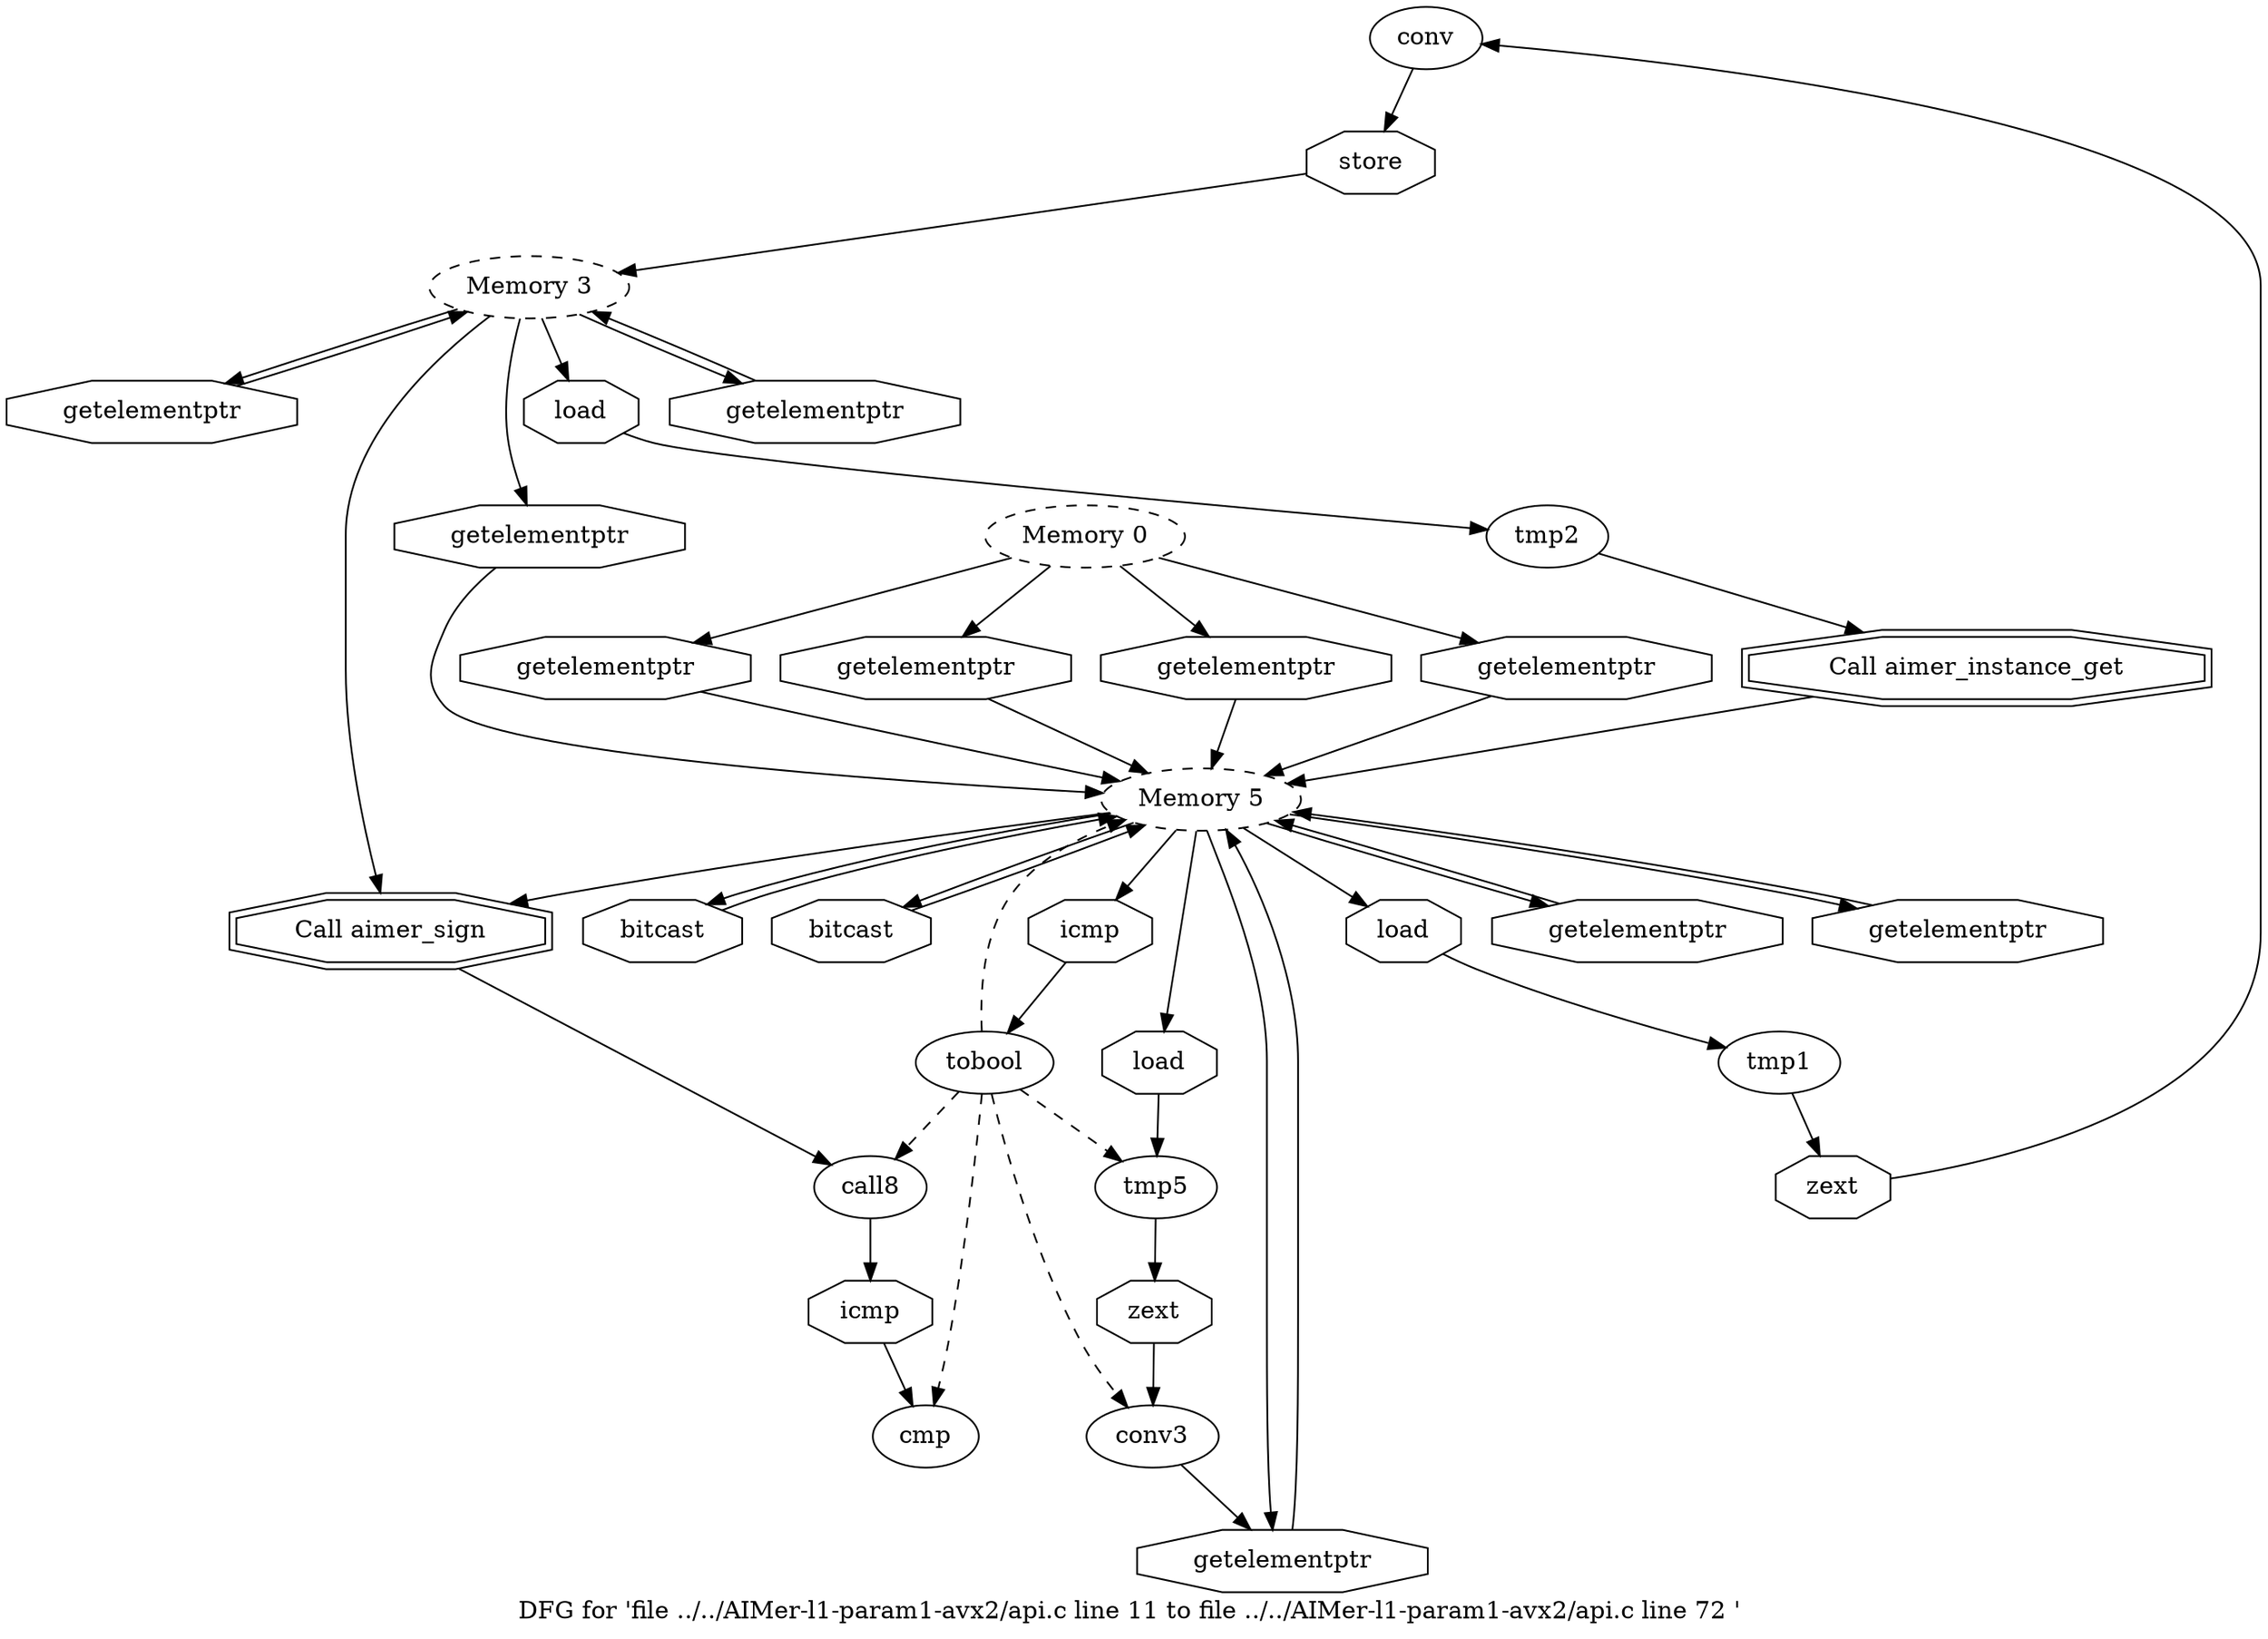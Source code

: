digraph "DFG for 'file ../../AIMer-l1-param1-avx2/api.c line 11 to file ../../AIMer-l1-param1-avx2/api.c line 72 '  "{
label="DFG for 'file ../../AIMer-l1-param1-avx2/api.c line 11 to file ../../AIMer-l1-param1-avx2/api.c line 72 ' ";
node_545[shape=ellipse,style=solid,label="conv"]
node_548[shape=octagon,style=solid,label="store"]
"node_545"->"node_548"
node_544[shape=octagon,style=solid,label="load"]
node_543[shape=ellipse,style=solid,label="tmp1"]
"node_544"->"node_543"
node_546[shape=octagon,style=solid,label="zext"]
"node_543"->"node_546"
node_542[shape=octagon,style=solid,label="getelementptr"]
node_541[shape=ellipse,style=dashed,label="Memory 5"]
"node_542"->"node_541"
"node_541"->"node_544"
node_566[shape=octagon,style=solid,label="getelementptr"]
"node_541"->"node_566"
node_569[shape=doubleoctagon,style=solid,label="Call aimer_sign"]
"node_541"->"node_569"
node_554[shape=octagon,style=solid,label="icmp"]
"node_541"->"node_554"
node_555[shape=octagon,style=solid,label="getelementptr"]
"node_541"->"node_555"
node_556[shape=octagon,style=solid,label="getelementptr"]
"node_541"->"node_556"
node_558[shape=octagon,style=solid,label="load"]
"node_541"->"node_558"
node_561[shape=octagon,style=solid,label="bitcast"]
"node_541"->"node_561"
node_564[shape=octagon,style=solid,label="bitcast"]
"node_541"->"node_564"
node_540[shape=ellipse,style=dashed,label="Memory 3"]
node_547[shape=octagon,style=solid,label="getelementptr"]
"node_540"->"node_547"
node_549[shape=octagon,style=solid,label="getelementptr"]
"node_540"->"node_549"
node_551[shape=octagon,style=solid,label="load"]
"node_540"->"node_551"
"node_540"->"node_569"
node_563[shape=octagon,style=solid,label="getelementptr"]
"node_540"->"node_563"
"node_546"->"node_545"
"node_547"->"node_540"
"node_548"->"node_540"
"node_549"->"node_540"
node_550[shape=ellipse,style=solid,label="tmp2"]
node_552[shape=doubleoctagon,style=solid,label="Call aimer_instance_get"]
"node_550"->"node_552"
"node_551"->"node_550"
node_539[shape=ellipse,style=dashed,label="Memory 0"]
"node_539"->"node_542"
node_567[shape=octagon,style=solid,label="getelementptr"]
"node_539"->"node_567"
node_562[shape=octagon,style=solid,label="getelementptr"]
"node_539"->"node_562"
node_565[shape=octagon,style=solid,label="getelementptr"]
"node_539"->"node_565"
"node_566"->"node_541"
"node_567"->"node_541"
node_568[shape=ellipse,style=solid,label="call8"]
node_571[shape=octagon,style=solid,label="icmp"]
"node_568"->"node_571"
"node_569"->"node_568"
node_570[shape=ellipse,style=solid,label="cmp"]
"node_571"->"node_570"
"node_552"->"node_541"
node_553[shape=ellipse,style=solid,label="tobool"]
"node_553"->"node_541" [style=dashed]
"node_553"->"node_568" [style=dashed]
"node_553"->"node_570" [style=dashed]
node_557[shape=ellipse,style=solid,label="tmp5"]
"node_553"->"node_557" [style=dashed]
node_559[shape=ellipse,style=solid,label="conv3"]
"node_553"->"node_559" [style=dashed]
"node_554"->"node_553"
"node_555"->"node_541"
"node_556"->"node_541"
node_560[shape=octagon,style=solid,label="zext"]
"node_557"->"node_560"
"node_558"->"node_557"
"node_559"->"node_566"
"node_560"->"node_559"
"node_561"->"node_541"
"node_562"->"node_541"
"node_563"->"node_541"
"node_564"->"node_541"
"node_565"->"node_541"
}

